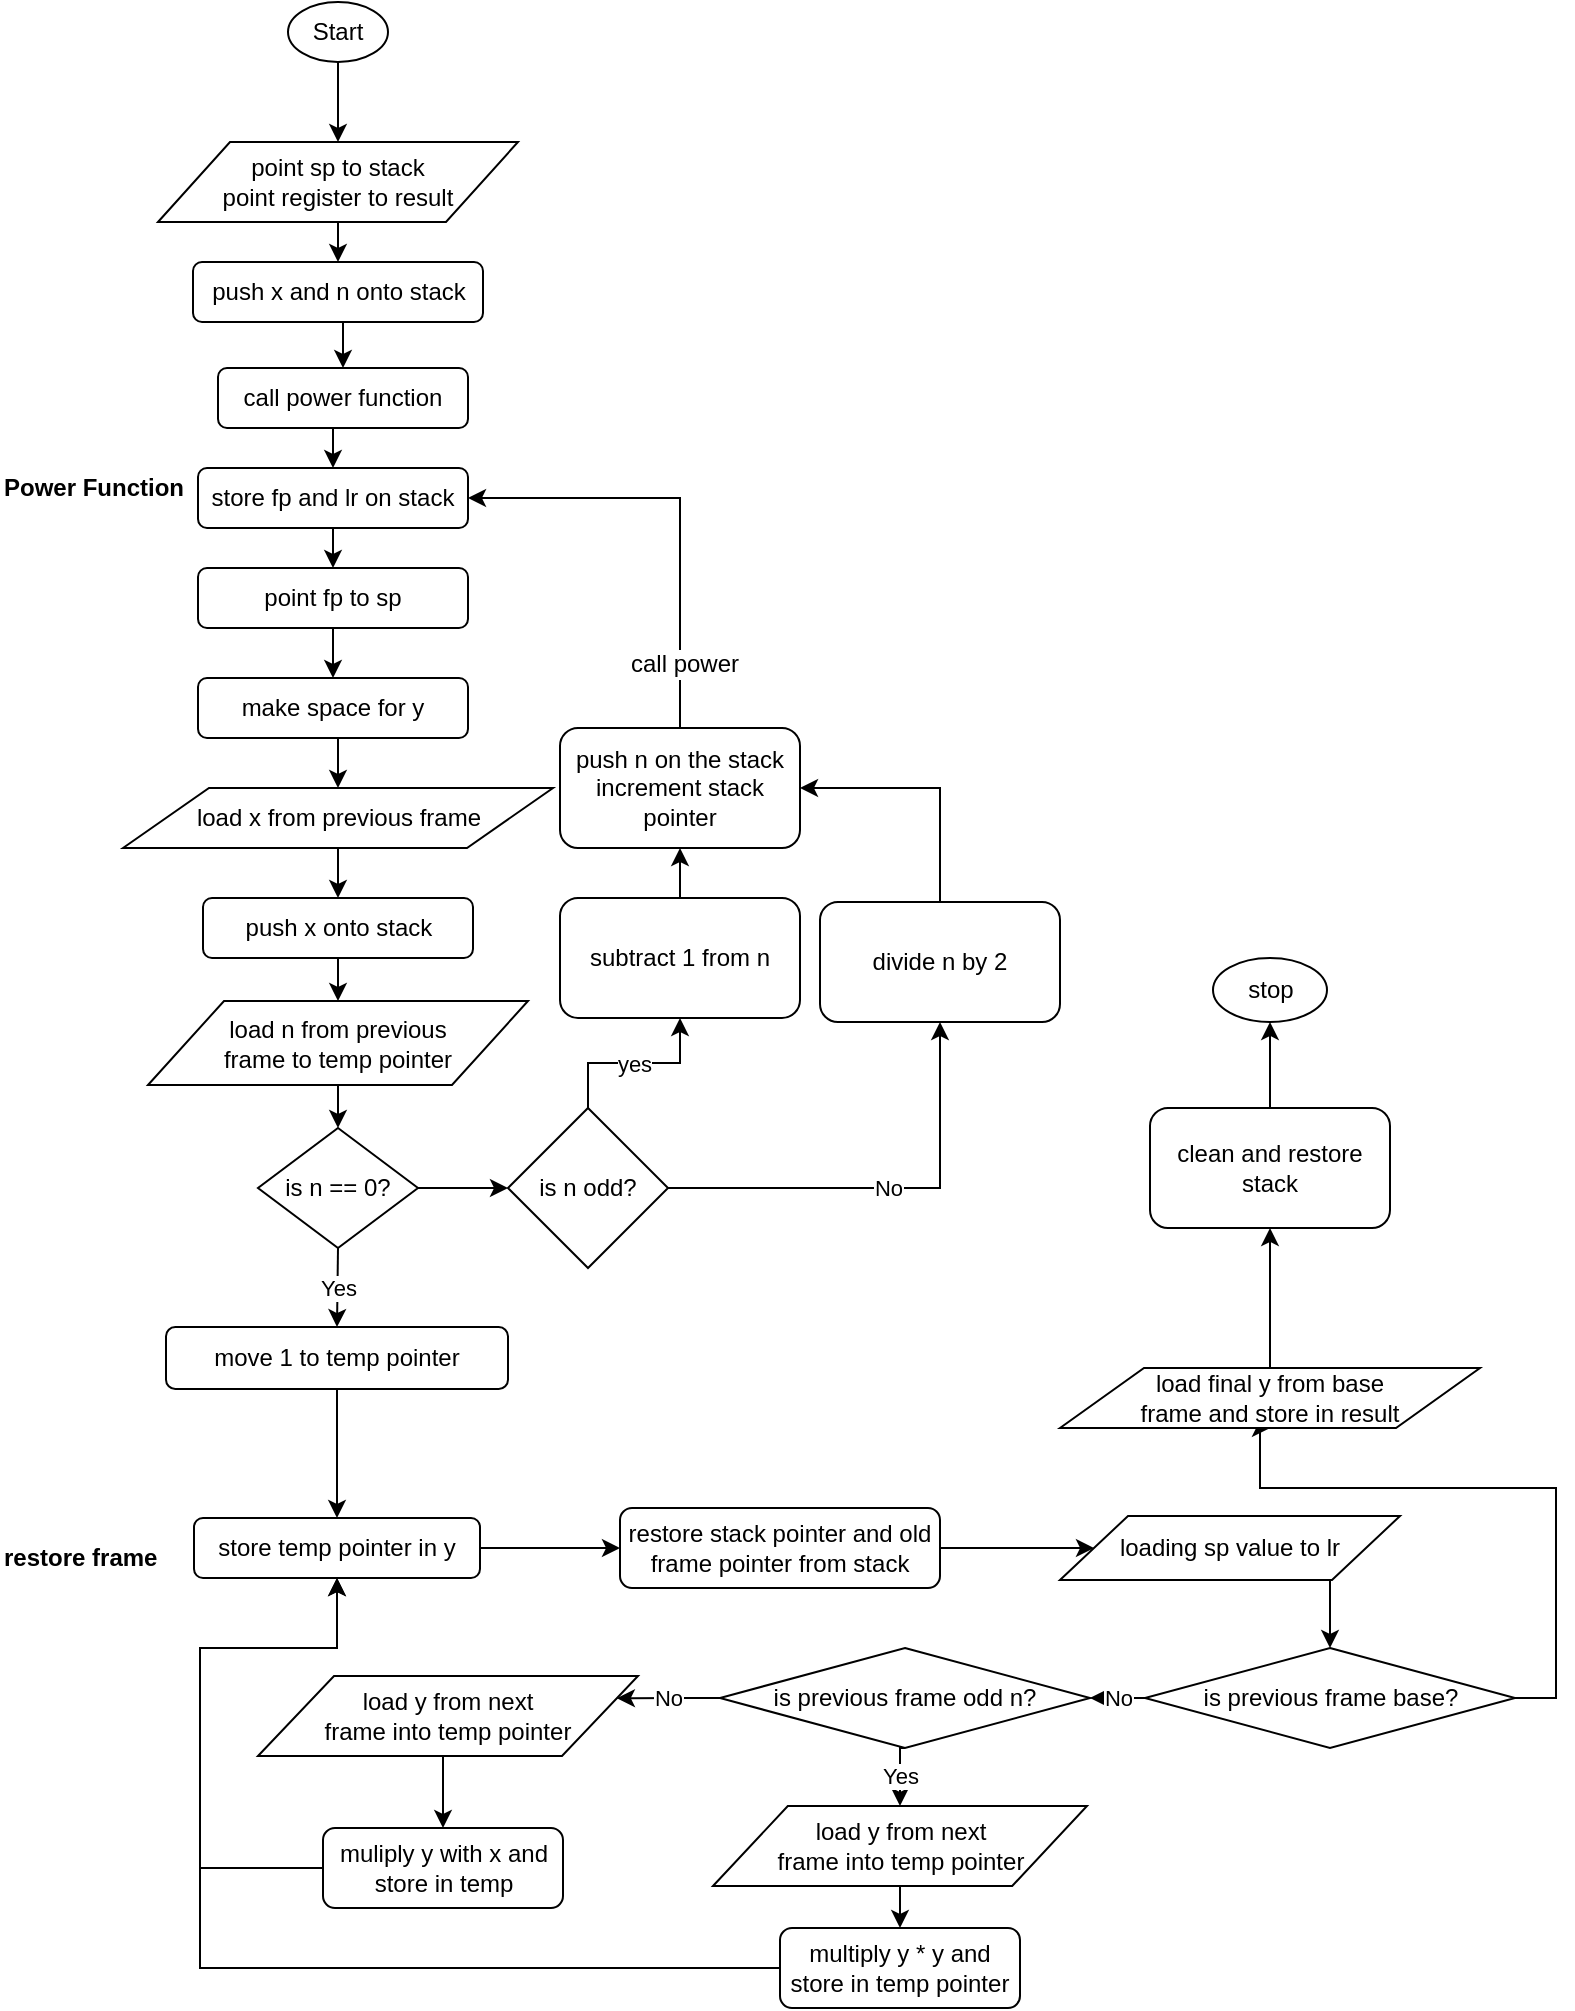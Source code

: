 <mxfile version="10.5.9" type="device"><diagram id="9ZuZEN6mYGcsc3imaFb-" name="Page-1"><mxGraphModel dx="1394" dy="793" grid="1" gridSize="10" guides="1" tooltips="1" connect="1" arrows="1" fold="1" page="1" pageScale="1" pageWidth="850" pageHeight="1100" math="0" shadow="0"><root><mxCell id="0"/><mxCell id="1" parent="0"/><mxCell id="MKhgDvOb2KAyNK2JGA6Y-4" style="edgeStyle=orthogonalEdgeStyle;rounded=0;orthogonalLoop=1;jettySize=auto;html=1;exitX=0.5;exitY=1;exitDx=0;exitDy=0;entryX=0.5;entryY=0;entryDx=0;entryDy=0;" edge="1" parent="1" source="MKhgDvOb2KAyNK2JGA6Y-1" target="MKhgDvOb2KAyNK2JGA6Y-3"><mxGeometry relative="1" as="geometry"/></mxCell><mxCell id="MKhgDvOb2KAyNK2JGA6Y-1" value="Start" style="ellipse;whiteSpace=wrap;html=1;" vertex="1" parent="1"><mxGeometry x="194" y="30" width="50" height="30" as="geometry"/></mxCell><mxCell id="MKhgDvOb2KAyNK2JGA6Y-6" style="edgeStyle=orthogonalEdgeStyle;rounded=0;orthogonalLoop=1;jettySize=auto;html=1;exitX=0.5;exitY=1;exitDx=0;exitDy=0;entryX=0.5;entryY=0;entryDx=0;entryDy=0;" edge="1" parent="1" source="MKhgDvOb2KAyNK2JGA6Y-3" target="MKhgDvOb2KAyNK2JGA6Y-5"><mxGeometry relative="1" as="geometry"/></mxCell><mxCell id="MKhgDvOb2KAyNK2JGA6Y-3" value="&lt;div&gt;point sp to stack&lt;/div&gt;&lt;div&gt;point register to result&lt;br&gt;&lt;/div&gt;" style="shape=parallelogram;perimeter=parallelogramPerimeter;whiteSpace=wrap;html=1;" vertex="1" parent="1"><mxGeometry x="129" y="100" width="180" height="40" as="geometry"/></mxCell><mxCell id="MKhgDvOb2KAyNK2JGA6Y-10" style="edgeStyle=orthogonalEdgeStyle;rounded=0;orthogonalLoop=1;jettySize=auto;html=1;exitX=0.5;exitY=1;exitDx=0;exitDy=0;entryX=0.5;entryY=0;entryDx=0;entryDy=0;" edge="1" parent="1" source="MKhgDvOb2KAyNK2JGA6Y-5" target="MKhgDvOb2KAyNK2JGA6Y-7"><mxGeometry relative="1" as="geometry"><mxPoint x="219" y="210" as="targetPoint"/></mxGeometry></mxCell><mxCell id="MKhgDvOb2KAyNK2JGA6Y-5" value="push x and n onto stack" style="rounded=1;whiteSpace=wrap;html=1;" vertex="1" parent="1"><mxGeometry x="146.5" y="160" width="145" height="30" as="geometry"/></mxCell><mxCell id="MKhgDvOb2KAyNK2JGA6Y-12" style="edgeStyle=orthogonalEdgeStyle;rounded=0;orthogonalLoop=1;jettySize=auto;html=1;exitX=0.5;exitY=1;exitDx=0;exitDy=0;entryX=0.5;entryY=0;entryDx=0;entryDy=0;" edge="1" parent="1" source="MKhgDvOb2KAyNK2JGA6Y-7" target="MKhgDvOb2KAyNK2JGA6Y-11"><mxGeometry relative="1" as="geometry"/></mxCell><mxCell id="MKhgDvOb2KAyNK2JGA6Y-7" value="call power function" style="rounded=1;whiteSpace=wrap;html=1;" vertex="1" parent="1"><mxGeometry x="159" y="213" width="125" height="30" as="geometry"/></mxCell><mxCell id="MKhgDvOb2KAyNK2JGA6Y-14" style="edgeStyle=orthogonalEdgeStyle;rounded=0;orthogonalLoop=1;jettySize=auto;html=1;exitX=0.5;exitY=1;exitDx=0;exitDy=0;entryX=0.5;entryY=0;entryDx=0;entryDy=0;" edge="1" parent="1" source="MKhgDvOb2KAyNK2JGA6Y-11" target="MKhgDvOb2KAyNK2JGA6Y-13"><mxGeometry relative="1" as="geometry"/></mxCell><mxCell id="MKhgDvOb2KAyNK2JGA6Y-11" value="store fp and lr on stack" style="rounded=1;whiteSpace=wrap;html=1;" vertex="1" parent="1"><mxGeometry x="149" y="263" width="135" height="30" as="geometry"/></mxCell><mxCell id="MKhgDvOb2KAyNK2JGA6Y-16" style="edgeStyle=orthogonalEdgeStyle;rounded=0;orthogonalLoop=1;jettySize=auto;html=1;exitX=0.5;exitY=1;exitDx=0;exitDy=0;entryX=0.5;entryY=0;entryDx=0;entryDy=0;" edge="1" parent="1" source="MKhgDvOb2KAyNK2JGA6Y-13" target="MKhgDvOb2KAyNK2JGA6Y-15"><mxGeometry relative="1" as="geometry"/></mxCell><mxCell id="MKhgDvOb2KAyNK2JGA6Y-13" value="point fp to sp" style="rounded=1;whiteSpace=wrap;html=1;" vertex="1" parent="1"><mxGeometry x="149" y="313" width="135" height="30" as="geometry"/></mxCell><mxCell id="MKhgDvOb2KAyNK2JGA6Y-18" style="edgeStyle=orthogonalEdgeStyle;rounded=0;orthogonalLoop=1;jettySize=auto;html=1;exitX=0.5;exitY=1;exitDx=0;exitDy=0;entryX=0.5;entryY=0;entryDx=0;entryDy=0;" edge="1" parent="1" source="MKhgDvOb2KAyNK2JGA6Y-15" target="MKhgDvOb2KAyNK2JGA6Y-17"><mxGeometry relative="1" as="geometry"/></mxCell><mxCell id="MKhgDvOb2KAyNK2JGA6Y-15" value="make space for y" style="rounded=1;whiteSpace=wrap;html=1;" vertex="1" parent="1"><mxGeometry x="149" y="368" width="135" height="30" as="geometry"/></mxCell><mxCell id="MKhgDvOb2KAyNK2JGA6Y-20" style="edgeStyle=orthogonalEdgeStyle;rounded=0;orthogonalLoop=1;jettySize=auto;html=1;exitX=0.5;exitY=1;exitDx=0;exitDy=0;entryX=0.5;entryY=0;entryDx=0;entryDy=0;" edge="1" parent="1" source="MKhgDvOb2KAyNK2JGA6Y-17" target="MKhgDvOb2KAyNK2JGA6Y-19"><mxGeometry relative="1" as="geometry"/></mxCell><mxCell id="MKhgDvOb2KAyNK2JGA6Y-17" value="load x from previous frame" style="shape=parallelogram;perimeter=parallelogramPerimeter;whiteSpace=wrap;html=1;" vertex="1" parent="1"><mxGeometry x="111.5" y="423" width="215" height="30" as="geometry"/></mxCell><mxCell id="MKhgDvOb2KAyNK2JGA6Y-24" style="edgeStyle=orthogonalEdgeStyle;rounded=0;orthogonalLoop=1;jettySize=auto;html=1;exitX=0.5;exitY=1;exitDx=0;exitDy=0;entryX=0.5;entryY=0;entryDx=0;entryDy=0;" edge="1" parent="1" source="MKhgDvOb2KAyNK2JGA6Y-19" target="MKhgDvOb2KAyNK2JGA6Y-22"><mxGeometry relative="1" as="geometry"/></mxCell><mxCell id="MKhgDvOb2KAyNK2JGA6Y-19" value="push x onto stack" style="rounded=1;whiteSpace=wrap;html=1;" vertex="1" parent="1"><mxGeometry x="151.5" y="478" width="135" height="30" as="geometry"/></mxCell><mxCell id="MKhgDvOb2KAyNK2JGA6Y-26" style="edgeStyle=orthogonalEdgeStyle;rounded=0;orthogonalLoop=1;jettySize=auto;html=1;exitX=0.5;exitY=1;exitDx=0;exitDy=0;" edge="1" parent="1" source="MKhgDvOb2KAyNK2JGA6Y-22" target="MKhgDvOb2KAyNK2JGA6Y-25"><mxGeometry relative="1" as="geometry"/></mxCell><mxCell id="MKhgDvOb2KAyNK2JGA6Y-22" value="&lt;div&gt;load n from previous&lt;/div&gt;&lt;div&gt; frame to temp pointer&lt;/div&gt;" style="shape=parallelogram;perimeter=parallelogramPerimeter;whiteSpace=wrap;html=1;" vertex="1" parent="1"><mxGeometry x="124" y="529.5" width="190" height="42" as="geometry"/></mxCell><mxCell id="MKhgDvOb2KAyNK2JGA6Y-28" value="Yes" style="edgeStyle=orthogonalEdgeStyle;rounded=0;orthogonalLoop=1;jettySize=auto;html=1;exitX=0.5;exitY=1;exitDx=0;exitDy=0;entryX=0.5;entryY=0;entryDx=0;entryDy=0;" edge="1" parent="1" source="MKhgDvOb2KAyNK2JGA6Y-25" target="MKhgDvOb2KAyNK2JGA6Y-41"><mxGeometry relative="1" as="geometry"><mxPoint x="219" y="683" as="targetPoint"/></mxGeometry></mxCell><mxCell id="MKhgDvOb2KAyNK2JGA6Y-47" style="edgeStyle=orthogonalEdgeStyle;rounded=0;orthogonalLoop=1;jettySize=auto;html=1;exitX=1;exitY=0.5;exitDx=0;exitDy=0;entryX=0;entryY=0.5;entryDx=0;entryDy=0;" edge="1" parent="1" source="MKhgDvOb2KAyNK2JGA6Y-25" target="MKhgDvOb2KAyNK2JGA6Y-50"><mxGeometry relative="1" as="geometry"><mxPoint x="287" y="623" as="targetPoint"/></mxGeometry></mxCell><mxCell id="MKhgDvOb2KAyNK2JGA6Y-25" value="is n == 0?" style="rhombus;whiteSpace=wrap;html=1;" vertex="1" parent="1"><mxGeometry x="179" y="593" width="80" height="60" as="geometry"/></mxCell><mxCell id="MKhgDvOb2KAyNK2JGA6Y-34" style="edgeStyle=orthogonalEdgeStyle;rounded=0;orthogonalLoop=1;jettySize=auto;html=1;exitX=1;exitY=0.5;exitDx=0;exitDy=0;entryX=0;entryY=0.5;entryDx=0;entryDy=0;" edge="1" parent="1" source="MKhgDvOb2KAyNK2JGA6Y-30" target="MKhgDvOb2KAyNK2JGA6Y-33"><mxGeometry relative="1" as="geometry"/></mxCell><mxCell id="MKhgDvOb2KAyNK2JGA6Y-30" value="store temp pointer in y" style="rounded=1;whiteSpace=wrap;html=1;" vertex="1" parent="1"><mxGeometry x="147" y="788" width="143" height="30" as="geometry"/></mxCell><mxCell id="MKhgDvOb2KAyNK2JGA6Y-33" value="&lt;div&gt;restore stack pointer and old frame pointer from stack&lt;/div&gt;" style="rounded=1;whiteSpace=wrap;html=1;" vertex="1" parent="1"><mxGeometry x="360" y="783" width="160" height="40" as="geometry"/></mxCell><mxCell id="MKhgDvOb2KAyNK2JGA6Y-36" value="" style="edgeStyle=orthogonalEdgeStyle;rounded=0;orthogonalLoop=1;jettySize=auto;html=1;" edge="1" parent="1" source="MKhgDvOb2KAyNK2JGA6Y-33" target="MKhgDvOb2KAyNK2JGA6Y-35"><mxGeometry relative="1" as="geometry"/></mxCell><mxCell id="MKhgDvOb2KAyNK2JGA6Y-98" style="edgeStyle=orthogonalEdgeStyle;rounded=0;orthogonalLoop=1;jettySize=auto;html=1;exitX=0.75;exitY=1;exitDx=0;exitDy=0;entryX=0.5;entryY=0;entryDx=0;entryDy=0;" edge="1" parent="1" source="MKhgDvOb2KAyNK2JGA6Y-35" target="MKhgDvOb2KAyNK2JGA6Y-79"><mxGeometry relative="1" as="geometry"/></mxCell><mxCell id="MKhgDvOb2KAyNK2JGA6Y-35" value="loading sp value to lr" style="shape=parallelogram;perimeter=parallelogramPerimeter;whiteSpace=wrap;html=1;" vertex="1" parent="1"><mxGeometry x="580" y="787" width="170" height="32" as="geometry"/></mxCell><mxCell id="MKhgDvOb2KAyNK2JGA6Y-42" style="edgeStyle=orthogonalEdgeStyle;rounded=0;orthogonalLoop=1;jettySize=auto;html=1;exitX=0.5;exitY=1;exitDx=0;exitDy=0;entryX=0.5;entryY=0;entryDx=0;entryDy=0;" edge="1" parent="1" source="MKhgDvOb2KAyNK2JGA6Y-41" target="MKhgDvOb2KAyNK2JGA6Y-30"><mxGeometry relative="1" as="geometry"/></mxCell><mxCell id="MKhgDvOb2KAyNK2JGA6Y-41" value="move 1 to temp pointer" style="rounded=1;whiteSpace=wrap;html=1;" vertex="1" parent="1"><mxGeometry x="133" y="692.5" width="171" height="31" as="geometry"/></mxCell><mxCell id="MKhgDvOb2KAyNK2JGA6Y-43" value="restore frame" style="text;html=1;resizable=0;points=[];autosize=1;align=left;verticalAlign=top;spacingTop=-4;fontStyle=1" vertex="1" parent="1"><mxGeometry x="50" y="798" width="90" height="20" as="geometry"/></mxCell><mxCell id="MKhgDvOb2KAyNK2JGA6Y-44" value="Power Function" style="text;html=1;resizable=0;points=[];autosize=1;align=left;verticalAlign=top;spacingTop=-4;fontStyle=1" vertex="1" parent="1"><mxGeometry x="50" y="263" width="100" height="20" as="geometry"/></mxCell><mxCell id="MKhgDvOb2KAyNK2JGA6Y-54" value="yes" style="edgeStyle=orthogonalEdgeStyle;rounded=0;orthogonalLoop=1;jettySize=auto;html=1;exitX=0.5;exitY=0;exitDx=0;exitDy=0;entryX=0.5;entryY=1;entryDx=0;entryDy=0;" edge="1" parent="1" source="MKhgDvOb2KAyNK2JGA6Y-50" target="MKhgDvOb2KAyNK2JGA6Y-57"><mxGeometry relative="1" as="geometry"><mxPoint x="395" y="538" as="targetPoint"/></mxGeometry></mxCell><mxCell id="MKhgDvOb2KAyNK2JGA6Y-65" value="No" style="edgeStyle=orthogonalEdgeStyle;rounded=0;orthogonalLoop=1;jettySize=auto;html=1;exitX=1;exitY=0.5;exitDx=0;exitDy=0;entryX=0.5;entryY=1;entryDx=0;entryDy=0;" edge="1" parent="1" source="MKhgDvOb2KAyNK2JGA6Y-50" target="MKhgDvOb2KAyNK2JGA6Y-64"><mxGeometry relative="1" as="geometry"/></mxCell><mxCell id="MKhgDvOb2KAyNK2JGA6Y-50" value="is n odd?" style="rhombus;whiteSpace=wrap;html=1;" vertex="1" parent="1"><mxGeometry x="304" y="583" width="80" height="80" as="geometry"/></mxCell><mxCell id="MKhgDvOb2KAyNK2JGA6Y-59" style="edgeStyle=orthogonalEdgeStyle;rounded=0;orthogonalLoop=1;jettySize=auto;html=1;exitX=0.5;exitY=0;exitDx=0;exitDy=0;entryX=1;entryY=0.5;entryDx=0;entryDy=0;" edge="1" parent="1" source="MKhgDvOb2KAyNK2JGA6Y-56" target="MKhgDvOb2KAyNK2JGA6Y-11"><mxGeometry relative="1" as="geometry"/></mxCell><mxCell id="MKhgDvOb2KAyNK2JGA6Y-60" value="call power" style="text;html=1;resizable=0;points=[];align=center;verticalAlign=middle;labelBackgroundColor=#ffffff;" vertex="1" connectable="0" parent="MKhgDvOb2KAyNK2JGA6Y-59"><mxGeometry x="-0.71" y="-2" relative="1" as="geometry"><mxPoint as="offset"/></mxGeometry></mxCell><mxCell id="MKhgDvOb2KAyNK2JGA6Y-56" value="&lt;div&gt;push n on the stack&lt;/div&gt; increment stack pointer" style="rounded=1;whiteSpace=wrap;html=1;" vertex="1" parent="1"><mxGeometry x="330" y="393" width="120" height="60" as="geometry"/></mxCell><mxCell id="MKhgDvOb2KAyNK2JGA6Y-58" style="edgeStyle=orthogonalEdgeStyle;rounded=0;orthogonalLoop=1;jettySize=auto;html=1;exitX=0.5;exitY=0;exitDx=0;exitDy=0;entryX=0.5;entryY=1;entryDx=0;entryDy=0;" edge="1" parent="1" source="MKhgDvOb2KAyNK2JGA6Y-57" target="MKhgDvOb2KAyNK2JGA6Y-56"><mxGeometry relative="1" as="geometry"/></mxCell><mxCell id="MKhgDvOb2KAyNK2JGA6Y-57" value="subtract 1 from n" style="rounded=1;whiteSpace=wrap;html=1;" vertex="1" parent="1"><mxGeometry x="330" y="478" width="120" height="60" as="geometry"/></mxCell><mxCell id="MKhgDvOb2KAyNK2JGA6Y-63" style="edgeStyle=orthogonalEdgeStyle;rounded=0;orthogonalLoop=1;jettySize=auto;html=1;exitX=0.5;exitY=0;exitDx=0;exitDy=0;entryX=1;entryY=0.5;entryDx=0;entryDy=0;" edge="1" parent="1" source="MKhgDvOb2KAyNK2JGA6Y-64" target="MKhgDvOb2KAyNK2JGA6Y-56"><mxGeometry relative="1" as="geometry"><mxPoint x="520" y="467" as="targetPoint"/></mxGeometry></mxCell><mxCell id="MKhgDvOb2KAyNK2JGA6Y-64" value="divide n by 2" style="rounded=1;whiteSpace=wrap;html=1;" vertex="1" parent="1"><mxGeometry x="460" y="480" width="120" height="60" as="geometry"/></mxCell><mxCell id="MKhgDvOb2KAyNK2JGA6Y-82" value="No" style="edgeStyle=orthogonalEdgeStyle;rounded=0;orthogonalLoop=1;jettySize=auto;html=1;exitX=0;exitY=0.5;exitDx=0;exitDy=0;entryX=1;entryY=0.5;entryDx=0;entryDy=0;" edge="1" parent="1" source="MKhgDvOb2KAyNK2JGA6Y-79" target="MKhgDvOb2KAyNK2JGA6Y-81"><mxGeometry relative="1" as="geometry"/></mxCell><mxCell id="MKhgDvOb2KAyNK2JGA6Y-99" style="edgeStyle=orthogonalEdgeStyle;rounded=0;orthogonalLoop=1;jettySize=auto;html=1;exitX=1;exitY=0.5;exitDx=0;exitDy=0;entryX=0.5;entryY=1;entryDx=0;entryDy=0;" edge="1" parent="1" source="MKhgDvOb2KAyNK2JGA6Y-79" target="MKhgDvOb2KAyNK2JGA6Y-102"><mxGeometry relative="1" as="geometry"><mxPoint x="670" y="683" as="targetPoint"/><Array as="points"><mxPoint x="828" y="878"/><mxPoint x="828" y="773"/><mxPoint x="680" y="773"/></Array></mxGeometry></mxCell><mxCell id="MKhgDvOb2KAyNK2JGA6Y-79" value="is previous frame base?" style="rhombus;whiteSpace=wrap;html=1;" vertex="1" parent="1"><mxGeometry x="622.5" y="853" width="185" height="50" as="geometry"/></mxCell><mxCell id="MKhgDvOb2KAyNK2JGA6Y-86" value="Yes" style="edgeStyle=orthogonalEdgeStyle;rounded=0;orthogonalLoop=1;jettySize=auto;html=1;exitX=0.5;exitY=1;exitDx=0;exitDy=0;entryX=0.5;entryY=0;entryDx=0;entryDy=0;" edge="1" parent="1" source="MKhgDvOb2KAyNK2JGA6Y-81" target="MKhgDvOb2KAyNK2JGA6Y-85"><mxGeometry relative="1" as="geometry"/></mxCell><mxCell id="MKhgDvOb2KAyNK2JGA6Y-91" value="No" style="edgeStyle=orthogonalEdgeStyle;rounded=0;orthogonalLoop=1;jettySize=auto;html=1;exitX=0;exitY=0.5;exitDx=0;exitDy=0;entryX=1;entryY=0.25;entryDx=0;entryDy=0;" edge="1" parent="1" source="MKhgDvOb2KAyNK2JGA6Y-81" target="MKhgDvOb2KAyNK2JGA6Y-87"><mxGeometry relative="1" as="geometry"/></mxCell><mxCell id="MKhgDvOb2KAyNK2JGA6Y-81" value="is previous frame odd n?" style="rhombus;whiteSpace=wrap;html=1;" vertex="1" parent="1"><mxGeometry x="410" y="853" width="185" height="50" as="geometry"/></mxCell><mxCell id="MKhgDvOb2KAyNK2JGA6Y-92" style="edgeStyle=orthogonalEdgeStyle;rounded=0;orthogonalLoop=1;jettySize=auto;html=1;exitX=0.5;exitY=1;exitDx=0;exitDy=0;entryX=0.5;entryY=0;entryDx=0;entryDy=0;" edge="1" parent="1" source="MKhgDvOb2KAyNK2JGA6Y-85" target="MKhgDvOb2KAyNK2JGA6Y-89"><mxGeometry relative="1" as="geometry"/></mxCell><mxCell id="MKhgDvOb2KAyNK2JGA6Y-85" value="&lt;div&gt;load y from next &lt;br&gt;&lt;/div&gt;&lt;div&gt;frame into temp pointer&lt;/div&gt;" style="shape=parallelogram;perimeter=parallelogramPerimeter;whiteSpace=wrap;html=1;" vertex="1" parent="1"><mxGeometry x="406.5" y="932" width="187" height="40" as="geometry"/></mxCell><mxCell id="MKhgDvOb2KAyNK2JGA6Y-94" style="edgeStyle=orthogonalEdgeStyle;rounded=0;orthogonalLoop=1;jettySize=auto;html=1;exitX=0.5;exitY=1;exitDx=0;exitDy=0;entryX=0.5;entryY=0;entryDx=0;entryDy=0;" edge="1" parent="1" source="MKhgDvOb2KAyNK2JGA6Y-87" target="MKhgDvOb2KAyNK2JGA6Y-93"><mxGeometry relative="1" as="geometry"/></mxCell><mxCell id="MKhgDvOb2KAyNK2JGA6Y-87" value="&lt;div&gt;load y from next &lt;br&gt;&lt;/div&gt;&lt;div&gt;frame into temp pointer&lt;/div&gt;" style="shape=parallelogram;perimeter=parallelogramPerimeter;whiteSpace=wrap;html=1;" vertex="1" parent="1"><mxGeometry x="179" y="867" width="190" height="40" as="geometry"/></mxCell><mxCell id="MKhgDvOb2KAyNK2JGA6Y-97" style="edgeStyle=orthogonalEdgeStyle;rounded=0;orthogonalLoop=1;jettySize=auto;html=1;exitX=0;exitY=0.5;exitDx=0;exitDy=0;entryX=0.5;entryY=1;entryDx=0;entryDy=0;" edge="1" parent="1" source="MKhgDvOb2KAyNK2JGA6Y-89" target="MKhgDvOb2KAyNK2JGA6Y-30"><mxGeometry relative="1" as="geometry"><Array as="points"><mxPoint x="150" y="1013"/><mxPoint x="150" y="853"/><mxPoint x="219" y="853"/></Array></mxGeometry></mxCell><mxCell id="MKhgDvOb2KAyNK2JGA6Y-89" value="multiply y * y and store in temp pointer" style="rounded=1;whiteSpace=wrap;html=1;" vertex="1" parent="1"><mxGeometry x="440" y="993" width="120" height="40" as="geometry"/></mxCell><mxCell id="MKhgDvOb2KAyNK2JGA6Y-96" style="edgeStyle=orthogonalEdgeStyle;rounded=0;orthogonalLoop=1;jettySize=auto;html=1;exitX=0;exitY=0.5;exitDx=0;exitDy=0;entryX=0.5;entryY=1;entryDx=0;entryDy=0;" edge="1" parent="1" source="MKhgDvOb2KAyNK2JGA6Y-93" target="MKhgDvOb2KAyNK2JGA6Y-30"><mxGeometry relative="1" as="geometry"><Array as="points"><mxPoint x="150" y="963"/><mxPoint x="150" y="853"/><mxPoint x="219" y="853"/></Array></mxGeometry></mxCell><mxCell id="MKhgDvOb2KAyNK2JGA6Y-93" value="muliply y with x and store in temp" style="rounded=1;whiteSpace=wrap;html=1;" vertex="1" parent="1"><mxGeometry x="211.5" y="943" width="120" height="40" as="geometry"/></mxCell><mxCell id="MKhgDvOb2KAyNK2JGA6Y-105" style="edgeStyle=orthogonalEdgeStyle;rounded=0;orthogonalLoop=1;jettySize=auto;html=1;exitX=0.5;exitY=0;exitDx=0;exitDy=0;entryX=0.5;entryY=1;entryDx=0;entryDy=0;" edge="1" parent="1" source="MKhgDvOb2KAyNK2JGA6Y-102" target="MKhgDvOb2KAyNK2JGA6Y-104"><mxGeometry relative="1" as="geometry"/></mxCell><mxCell id="MKhgDvOb2KAyNK2JGA6Y-102" value="&lt;div&gt;load final y from base&lt;/div&gt;&lt;div&gt; frame and store in result&lt;/div&gt;" style="shape=parallelogram;perimeter=parallelogramPerimeter;whiteSpace=wrap;html=1;" vertex="1" parent="1"><mxGeometry x="580" y="713" width="210" height="30" as="geometry"/></mxCell><mxCell id="MKhgDvOb2KAyNK2JGA6Y-106" style="edgeStyle=orthogonalEdgeStyle;rounded=0;orthogonalLoop=1;jettySize=auto;html=1;exitX=0.5;exitY=0;exitDx=0;exitDy=0;" edge="1" parent="1" source="MKhgDvOb2KAyNK2JGA6Y-104" target="MKhgDvOb2KAyNK2JGA6Y-107"><mxGeometry relative="1" as="geometry"><mxPoint x="690" y="480" as="targetPoint"/></mxGeometry></mxCell><mxCell id="MKhgDvOb2KAyNK2JGA6Y-104" value="clean and restore stack" style="rounded=1;whiteSpace=wrap;html=1;" vertex="1" parent="1"><mxGeometry x="625" y="583" width="120" height="60" as="geometry"/></mxCell><mxCell id="MKhgDvOb2KAyNK2JGA6Y-107" value="stop" style="ellipse;whiteSpace=wrap;html=1;" vertex="1" parent="1"><mxGeometry x="656.5" y="508" width="57" height="32" as="geometry"/></mxCell></root></mxGraphModel></diagram></mxfile>